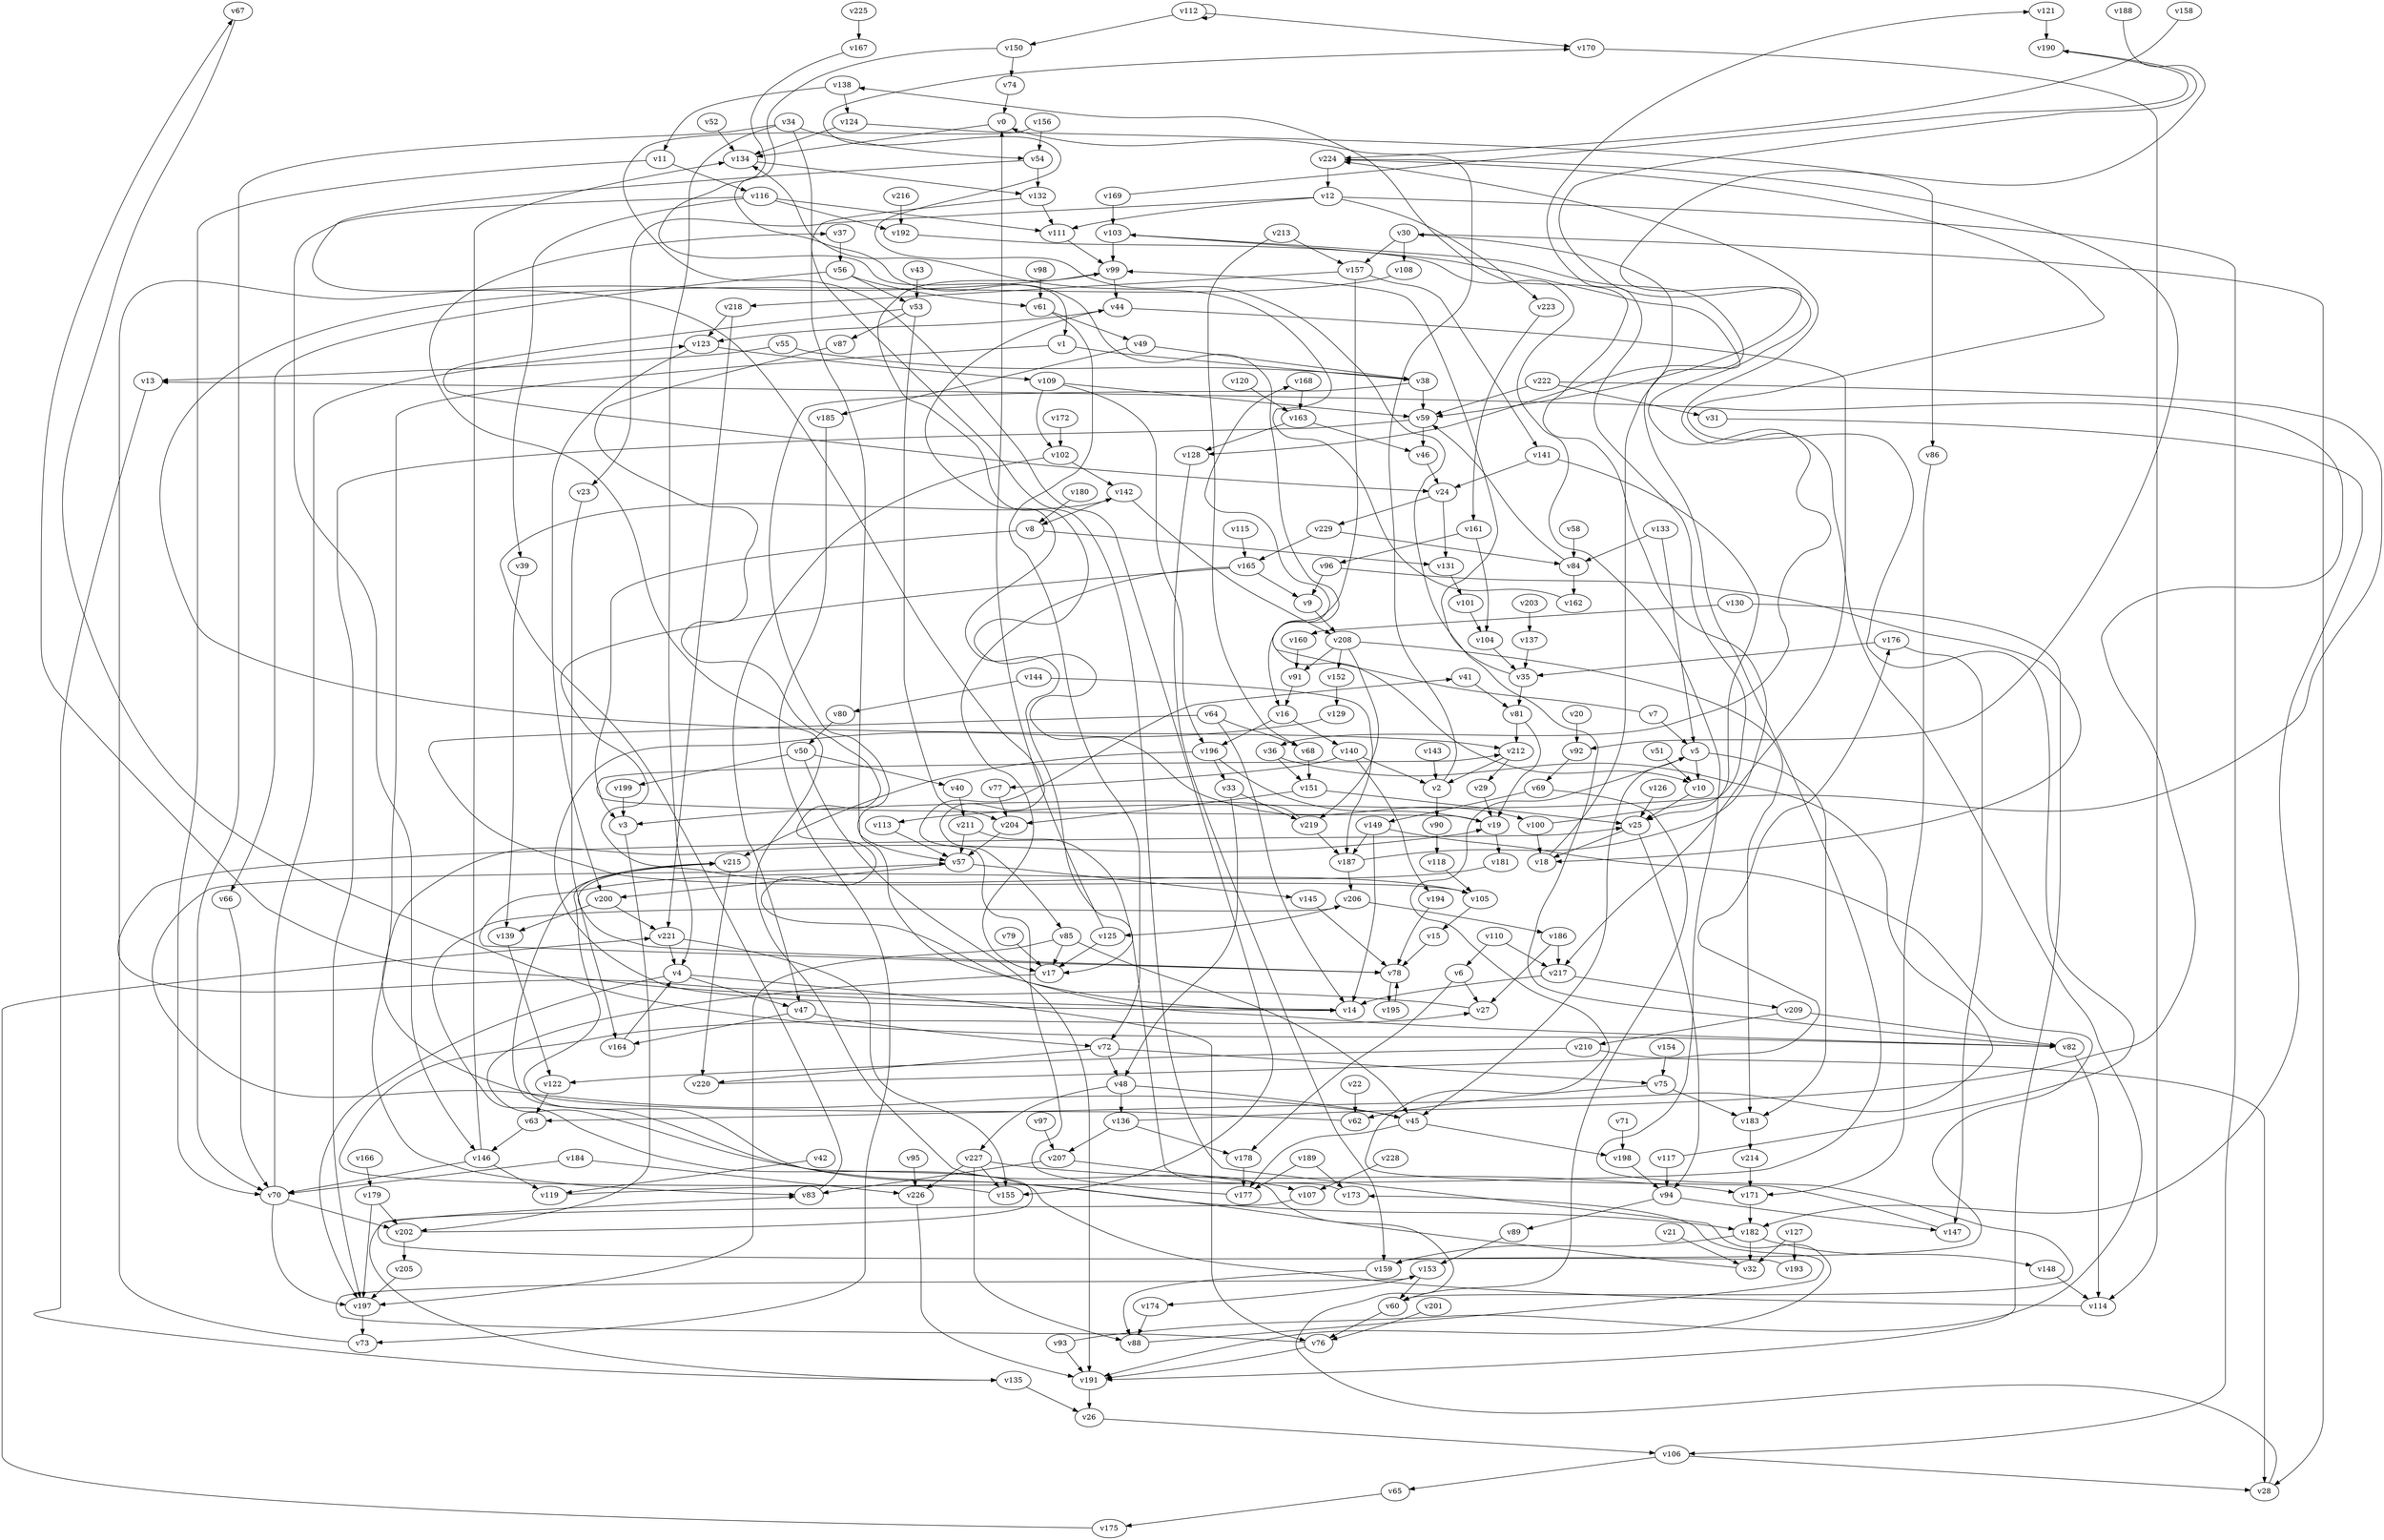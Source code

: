 // Benchmark game 336 - 230 vertices
// time_bound: 115
// targets: v120
digraph G {
    v0 [name="v0", player=0];
    v1 [name="v1", player=0];
    v2 [name="v2", player=1];
    v3 [name="v3", player=1];
    v4 [name="v4", player=0];
    v5 [name="v5", player=1];
    v6 [name="v6", player=1];
    v7 [name="v7", player=1];
    v8 [name="v8", player=0];
    v9 [name="v9", player=1];
    v10 [name="v10", player=1];
    v11 [name="v11", player=0];
    v12 [name="v12", player=1];
    v13 [name="v13", player=1];
    v14 [name="v14", player=0];
    v15 [name="v15", player=1];
    v16 [name="v16", player=0];
    v17 [name="v17", player=1];
    v18 [name="v18", player=1];
    v19 [name="v19", player=0];
    v20 [name="v20", player=1];
    v21 [name="v21", player=0];
    v22 [name="v22", player=0];
    v23 [name="v23", player=0];
    v24 [name="v24", player=1];
    v25 [name="v25", player=0];
    v26 [name="v26", player=1];
    v27 [name="v27", player=1];
    v28 [name="v28", player=1];
    v29 [name="v29", player=0];
    v30 [name="v30", player=0];
    v31 [name="v31", player=1];
    v32 [name="v32", player=1];
    v33 [name="v33", player=0];
    v34 [name="v34", player=0];
    v35 [name="v35", player=0];
    v36 [name="v36", player=1];
    v37 [name="v37", player=1];
    v38 [name="v38", player=1];
    v39 [name="v39", player=0];
    v40 [name="v40", player=0];
    v41 [name="v41", player=1];
    v42 [name="v42", player=1];
    v43 [name="v43", player=0];
    v44 [name="v44", player=1];
    v45 [name="v45", player=0];
    v46 [name="v46", player=0];
    v47 [name="v47", player=1];
    v48 [name="v48", player=1];
    v49 [name="v49", player=0];
    v50 [name="v50", player=1];
    v51 [name="v51", player=1];
    v52 [name="v52", player=0];
    v53 [name="v53", player=0];
    v54 [name="v54", player=0];
    v55 [name="v55", player=1];
    v56 [name="v56", player=1];
    v57 [name="v57", player=0];
    v58 [name="v58", player=1];
    v59 [name="v59", player=1];
    v60 [name="v60", player=0];
    v61 [name="v61", player=1];
    v62 [name="v62", player=1];
    v63 [name="v63", player=0];
    v64 [name="v64", player=0];
    v65 [name="v65", player=0];
    v66 [name="v66", player=1];
    v67 [name="v67", player=0];
    v68 [name="v68", player=0];
    v69 [name="v69", player=0];
    v70 [name="v70", player=1];
    v71 [name="v71", player=1];
    v72 [name="v72", player=0];
    v73 [name="v73", player=1];
    v74 [name="v74", player=1];
    v75 [name="v75", player=1];
    v76 [name="v76", player=0];
    v77 [name="v77", player=0];
    v78 [name="v78", player=0];
    v79 [name="v79", player=1];
    v80 [name="v80", player=1];
    v81 [name="v81", player=0];
    v82 [name="v82", player=1];
    v83 [name="v83", player=0];
    v84 [name="v84", player=1];
    v85 [name="v85", player=1];
    v86 [name="v86", player=0];
    v87 [name="v87", player=0];
    v88 [name="v88", player=0];
    v89 [name="v89", player=1];
    v90 [name="v90", player=1];
    v91 [name="v91", player=1];
    v92 [name="v92", player=0];
    v93 [name="v93", player=1];
    v94 [name="v94", player=0];
    v95 [name="v95", player=0];
    v96 [name="v96", player=1];
    v97 [name="v97", player=0];
    v98 [name="v98", player=0];
    v99 [name="v99", player=1];
    v100 [name="v100", player=0];
    v101 [name="v101", player=0];
    v102 [name="v102", player=0];
    v103 [name="v103", player=1];
    v104 [name="v104", player=0];
    v105 [name="v105", player=0];
    v106 [name="v106", player=0];
    v107 [name="v107", player=1];
    v108 [name="v108", player=0];
    v109 [name="v109", player=0];
    v110 [name="v110", player=0];
    v111 [name="v111", player=0];
    v112 [name="v112", player=0];
    v113 [name="v113", player=1];
    v114 [name="v114", player=0];
    v115 [name="v115", player=1];
    v116 [name="v116", player=1];
    v117 [name="v117", player=1];
    v118 [name="v118", player=1];
    v119 [name="v119", player=1];
    v120 [name="v120", player=1, target=1];
    v121 [name="v121", player=1];
    v122 [name="v122", player=0];
    v123 [name="v123", player=0];
    v124 [name="v124", player=1];
    v125 [name="v125", player=0];
    v126 [name="v126", player=1];
    v127 [name="v127", player=0];
    v128 [name="v128", player=0];
    v129 [name="v129", player=0];
    v130 [name="v130", player=1];
    v131 [name="v131", player=1];
    v132 [name="v132", player=0];
    v133 [name="v133", player=1];
    v134 [name="v134", player=0];
    v135 [name="v135", player=0];
    v136 [name="v136", player=0];
    v137 [name="v137", player=0];
    v138 [name="v138", player=1];
    v139 [name="v139", player=0];
    v140 [name="v140", player=0];
    v141 [name="v141", player=0];
    v142 [name="v142", player=1];
    v143 [name="v143", player=1];
    v144 [name="v144", player=1];
    v145 [name="v145", player=1];
    v146 [name="v146", player=0];
    v147 [name="v147", player=0];
    v148 [name="v148", player=1];
    v149 [name="v149", player=0];
    v150 [name="v150", player=0];
    v151 [name="v151", player=1];
    v152 [name="v152", player=1];
    v153 [name="v153", player=1];
    v154 [name="v154", player=0];
    v155 [name="v155", player=1];
    v156 [name="v156", player=1];
    v157 [name="v157", player=0];
    v158 [name="v158", player=0];
    v159 [name="v159", player=1];
    v160 [name="v160", player=0];
    v161 [name="v161", player=1];
    v162 [name="v162", player=0];
    v163 [name="v163", player=1];
    v164 [name="v164", player=0];
    v165 [name="v165", player=1];
    v166 [name="v166", player=1];
    v167 [name="v167", player=0];
    v168 [name="v168", player=1];
    v169 [name="v169", player=0];
    v170 [name="v170", player=0];
    v171 [name="v171", player=1];
    v172 [name="v172", player=1];
    v173 [name="v173", player=1];
    v174 [name="v174", player=1];
    v175 [name="v175", player=0];
    v176 [name="v176", player=0];
    v177 [name="v177", player=0];
    v178 [name="v178", player=1];
    v179 [name="v179", player=0];
    v180 [name="v180", player=0];
    v181 [name="v181", player=0];
    v182 [name="v182", player=1];
    v183 [name="v183", player=0];
    v184 [name="v184", player=0];
    v185 [name="v185", player=1];
    v186 [name="v186", player=1];
    v187 [name="v187", player=1];
    v188 [name="v188", player=1];
    v189 [name="v189", player=0];
    v190 [name="v190", player=0];
    v191 [name="v191", player=0];
    v192 [name="v192", player=0];
    v193 [name="v193", player=0];
    v194 [name="v194", player=0];
    v195 [name="v195", player=1];
    v196 [name="v196", player=0];
    v197 [name="v197", player=1];
    v198 [name="v198", player=0];
    v199 [name="v199", player=1];
    v200 [name="v200", player=1];
    v201 [name="v201", player=1];
    v202 [name="v202", player=1];
    v203 [name="v203", player=1];
    v204 [name="v204", player=1];
    v205 [name="v205", player=1];
    v206 [name="v206", player=1];
    v207 [name="v207", player=1];
    v208 [name="v208", player=0];
    v209 [name="v209", player=1];
    v210 [name="v210", player=0];
    v211 [name="v211", player=0];
    v212 [name="v212", player=1];
    v213 [name="v213", player=0];
    v214 [name="v214", player=0];
    v215 [name="v215", player=0];
    v216 [name="v216", player=1];
    v217 [name="v217", player=0];
    v218 [name="v218", player=0];
    v219 [name="v219", player=0];
    v220 [name="v220", player=0];
    v221 [name="v221", player=1];
    v222 [name="v222", player=0];
    v223 [name="v223", player=0];
    v224 [name="v224", player=1];
    v225 [name="v225", player=1];
    v226 [name="v226", player=1];
    v227 [name="v227", player=1];
    v228 [name="v228", player=1];
    v229 [name="v229", player=1];

    v0 -> v134;
    v1 -> v38;
    v2 -> v90;
    v3 -> v202;
    v4 -> v47;
    v5 -> v45;
    v6 -> v27;
    v7 -> v168 [constraint="t >= 5"];
    v8 -> v131;
    v9 -> v208;
    v10 -> v25;
    v11 -> v116;
    v12 -> v106;
    v13 -> v135;
    v14 -> v67 [constraint="t >= 4"];
    v15 -> v78;
    v16 -> v140;
    v17 -> v182 [constraint="t < 14"];
    v18 -> v30;
    v19 -> v212 [constraint="t < 6"];
    v20 -> v92;
    v21 -> v32;
    v22 -> v62;
    v23 -> v164;
    v24 -> v131;
    v25 -> v94;
    v26 -> v106;
    v27 -> v25 [constraint="t mod 2 == 0"];
    v28 -> v37 [constraint="t < 9"];
    v29 -> v19;
    v30 -> v28;
    v31 -> v182 [constraint="t mod 2 == 0"];
    v32 -> v215 [constraint="t mod 5 == 4"];
    v33 -> v219;
    v34 -> v70;
    v35 -> v99;
    v36 -> v63 [constraint="t >= 4"];
    v37 -> v56;
    v38 -> v82 [constraint="t >= 5"];
    v39 -> v139;
    v40 -> v211;
    v41 -> v81;
    v42 -> v119;
    v43 -> v53;
    v44 -> v217;
    v45 -> v57 [constraint="t >= 5"];
    v46 -> v24;
    v47 -> v164;
    v48 -> v227;
    v49 -> v38;
    v50 -> v40;
    v51 -> v10;
    v52 -> v134;
    v53 -> v24 [constraint="t < 7"];
    v54 -> v85 [constraint="t < 9"];
    v55 -> v13;
    v56 -> v66;
    v57 -> v145;
    v58 -> v84;
    v59 -> v197;
    v60 -> v76;
    v61 -> v49;
    v62 -> v19 [constraint="t < 7"];
    v63 -> v146;
    v64 -> v105 [constraint="t >= 5"];
    v65 -> v175;
    v66 -> v70;
    v67 -> v82 [constraint="t mod 5 == 4"];
    v68 -> v151;
    v69 -> v149;
    v70 -> v123;
    v71 -> v198;
    v72 -> v220;
    v73 -> v99;
    v74 -> v0;
    v75 -> v62;
    v76 -> v153 [constraint="t mod 4 == 3"];
    v77 -> v204;
    v78 -> v195;
    v79 -> v17;
    v80 -> v50;
    v81 -> v212;
    v82 -> v170 [constraint="t mod 3 == 1"];
    v83 -> v142 [constraint="t < 13"];
    v84 -> v59;
    v85 -> v17;
    v86 -> v171;
    v87 -> v14 [constraint="t >= 4"];
    v88 -> v173 [constraint="t < 5"];
    v89 -> v153;
    v90 -> v118;
    v91 -> v16;
    v92 -> v69;
    v93 -> v224 [constraint="t < 8"];
    v94 -> v89;
    v95 -> v226;
    v96 -> v18 [constraint="t < 7"];
    v97 -> v207;
    v98 -> v61;
    v99 -> v100 [constraint="t >= 4"];
    v100 -> v121 [constraint="t mod 3 == 1"];
    v101 -> v104;
    v102 -> v142;
    v103 -> v128 [constraint="t < 9"];
    v104 -> v35;
    v105 -> v15;
    v106 -> v65;
    v107 -> v135 [constraint="t < 13"];
    v108 -> v212 [constraint="t mod 5 == 2"];
    v109 -> v102;
    v110 -> v6;
    v111 -> v99;
    v112 -> v150;
    v113 -> v57;
    v114 -> v206 [constraint="t >= 5"];
    v115 -> v165;
    v116 -> v39;
    v117 -> v224 [constraint="t < 15"];
    v118 -> v105;
    v119 -> v103 [constraint="t mod 2 == 0"];
    v120 -> v163;
    v121 -> v190;
    v122 -> v63;
    v123 -> v200;
    v124 -> v134;
    v125 -> v17;
    v126 -> v25;
    v127 -> v32;
    v128 -> v159;
    v129 -> v14 [constraint="t >= 3"];
    v130 -> v191;
    v131 -> v101;
    v132 -> v191 [constraint="t < 15"];
    v133 -> v5;
    v134 -> v132;
    v135 -> v26;
    v136 -> v13 [constraint="t >= 4"];
    v137 -> v35;
    v138 -> v11;
    v139 -> v122;
    v140 -> v2;
    v141 -> v25;
    v142 -> v8;
    v143 -> v2;
    v144 -> v80;
    v145 -> v78;
    v146 -> v70;
    v147 -> v5 [constraint="t mod 5 == 1"];
    v148 -> v114;
    v149 -> v159 [constraint="t < 13"];
    v150 -> v10 [constraint="t >= 1"];
    v151 -> v204;
    v152 -> v129;
    v153 -> v174;
    v154 -> v75;
    v155 -> v27 [constraint="t < 15"];
    v156 -> v155 [constraint="t >= 2"];
    v157 -> v218;
    v158 -> v224 [constraint="t < 11"];
    v159 -> v88 [constraint="t mod 4 == 1"];
    v160 -> v91;
    v161 -> v104;
    v162 -> v134 [constraint="t < 6"];
    v163 -> v46;
    v164 -> v4;
    v165 -> v105 [constraint="t >= 4"];
    v166 -> v179;
    v167 -> v1 [constraint="t >= 1"];
    v168 -> v163;
    v169 -> v190 [constraint="t >= 2"];
    v170 -> v114;
    v171 -> v182;
    v172 -> v102;
    v173 -> v44 [constraint="t < 12"];
    v174 -> v88;
    v175 -> v221;
    v176 -> v35;
    v177 -> v41 [constraint="t >= 1"];
    v178 -> v177;
    v179 -> v197;
    v180 -> v8;
    v181 -> v78 [constraint="t mod 5 == 3"];
    v182 -> v159;
    v183 -> v214;
    v184 -> v226;
    v185 -> v73;
    v186 -> v217;
    v187 -> v138 [constraint="t < 5"];
    v188 -> v36 [constraint="t < 6"];
    v189 -> v173;
    v190 -> v59 [constraint="t mod 2 == 1"];
    v191 -> v26;
    v192 -> v60 [constraint="t >= 4"];
    v193 -> v83 [constraint="t < 14"];
    v194 -> v78;
    v195 -> v78;
    v196 -> v215;
    v197 -> v73;
    v198 -> v94;
    v199 -> v3;
    v200 -> v221;
    v201 -> v76;
    v202 -> v215 [constraint="t >= 2"];
    v203 -> v137;
    v204 -> v57;
    v205 -> v197;
    v206 -> v186;
    v207 -> v107;
    v208 -> v91;
    v209 -> v210;
    v210 -> v122;
    v211 -> v17 [constraint="t < 12"];
    v212 -> v29;
    v213 -> v157;
    v214 -> v171;
    v215 -> v78 [constraint="t >= 1"];
    v216 -> v192;
    v217 -> v209;
    v218 -> v221;
    v219 -> v3 [constraint="t < 8"];
    v220 -> v176 [constraint="t mod 4 == 1"];
    v221 -> v4;
    v222 -> v113 [constraint="t mod 4 == 0"];
    v223 -> v161;
    v224 -> v92 [constraint="t >= 5"];
    v225 -> v167;
    v226 -> v191;
    v227 -> v171;
    v228 -> v107;
    v229 -> v84;
    v70 -> v197;
    v72 -> v75;
    v30 -> v157;
    v165 -> v9;
    v163 -> v128;
    v140 -> v194;
    v219 -> v187;
    v33 -> v48;
    v130 -> v160;
    v45 -> v198;
    v227 -> v155;
    v109 -> v196;
    v116 -> v192;
    v76 -> v191;
    v55 -> v38;
    v35 -> v81;
    v44 -> v123;
    v141 -> v24;
    v12 -> v111;
    v207 -> v83;
    v85 -> v197;
    v109 -> v59;
    v209 -> v82;
    v138 -> v124;
    v165 -> v17;
    v125 -> v0;
    v224 -> v12;
    v161 -> v96;
    v69 -> v60;
    v34 -> v54;
    v99 -> v44;
    v144 -> v187;
    v12 -> v223;
    v49 -> v185;
    v227 -> v226;
    v48 -> v136;
    v211 -> v57;
    v11 -> v70;
    v34 -> v57;
    v208 -> v152;
    v48 -> v45;
    v112 -> v170;
    v156 -> v54;
    v5 -> v10;
    v50 -> v199;
    v222 -> v31;
    v47 -> v72;
    v34 -> v4;
    v187 -> v206;
    v202 -> v205;
    v153 -> v60;
    v84 -> v162;
    v157 -> v141;
    v85 -> v45;
    v221 -> v155;
    v12 -> v23;
    v72 -> v48;
    v176 -> v147;
    v123 -> v109;
    v110 -> v217;
    v8 -> v3;
    v82 -> v114;
    v93 -> v191;
    v56 -> v61;
    v117 -> v94;
    v116 -> v111;
    v103 -> v99;
    v142 -> v208;
    v100 -> v18;
    v38 -> v59;
    v227 -> v88;
    v218 -> v123;
    v25 -> v18;
    v7 -> v5;
    v1 -> v83;
    v64 -> v14;
    v127 -> v193;
    v229 -> v165;
    v57 -> v200;
    v213 -> v68;
    v169 -> v103;
    v4 -> v197;
    v146 -> v119;
    v179 -> v202;
    v217 -> v14;
    v19 -> v181;
    v208 -> v183;
    v64 -> v68;
    v208 -> v219;
    v140 -> v77;
    v212 -> v2;
    v116 -> v146;
    v54 -> v132;
    v53 -> v87;
    v70 -> v202;
    v4 -> v76;
    v96 -> v9;
    v50 -> v191;
    v24 -> v229;
    v200 -> v139;
    v2 -> v0;
    v186 -> v27;
    v133 -> v84;
    v136 -> v178;
    v30 -> v108;
    v102 -> v47;
    v75 -> v183;
    v150 -> v74;
    v136 -> v207;
    v151 -> v25;
    v36 -> v151;
    v189 -> v177;
    v149 -> v187;
    v146 -> v134;
    v182 -> v32;
    v157 -> v16;
    v112 -> v112;
    v5 -> v183;
    v94 -> v147;
    v222 -> v59;
    v182 -> v148;
    v61 -> v72;
    v6 -> v178;
    v196 -> v19;
    v53 -> v204;
    v210 -> v28;
    v106 -> v28;
    v56 -> v53;
    v59 -> v46;
    v81 -> v19;
    v132 -> v111;
    v215 -> v220;
    v206 -> v125;
    v184 -> v70;
    v149 -> v14;
    v16 -> v196;
    v45 -> v177;
    v124 -> v86;
    v196 -> v33;
}
